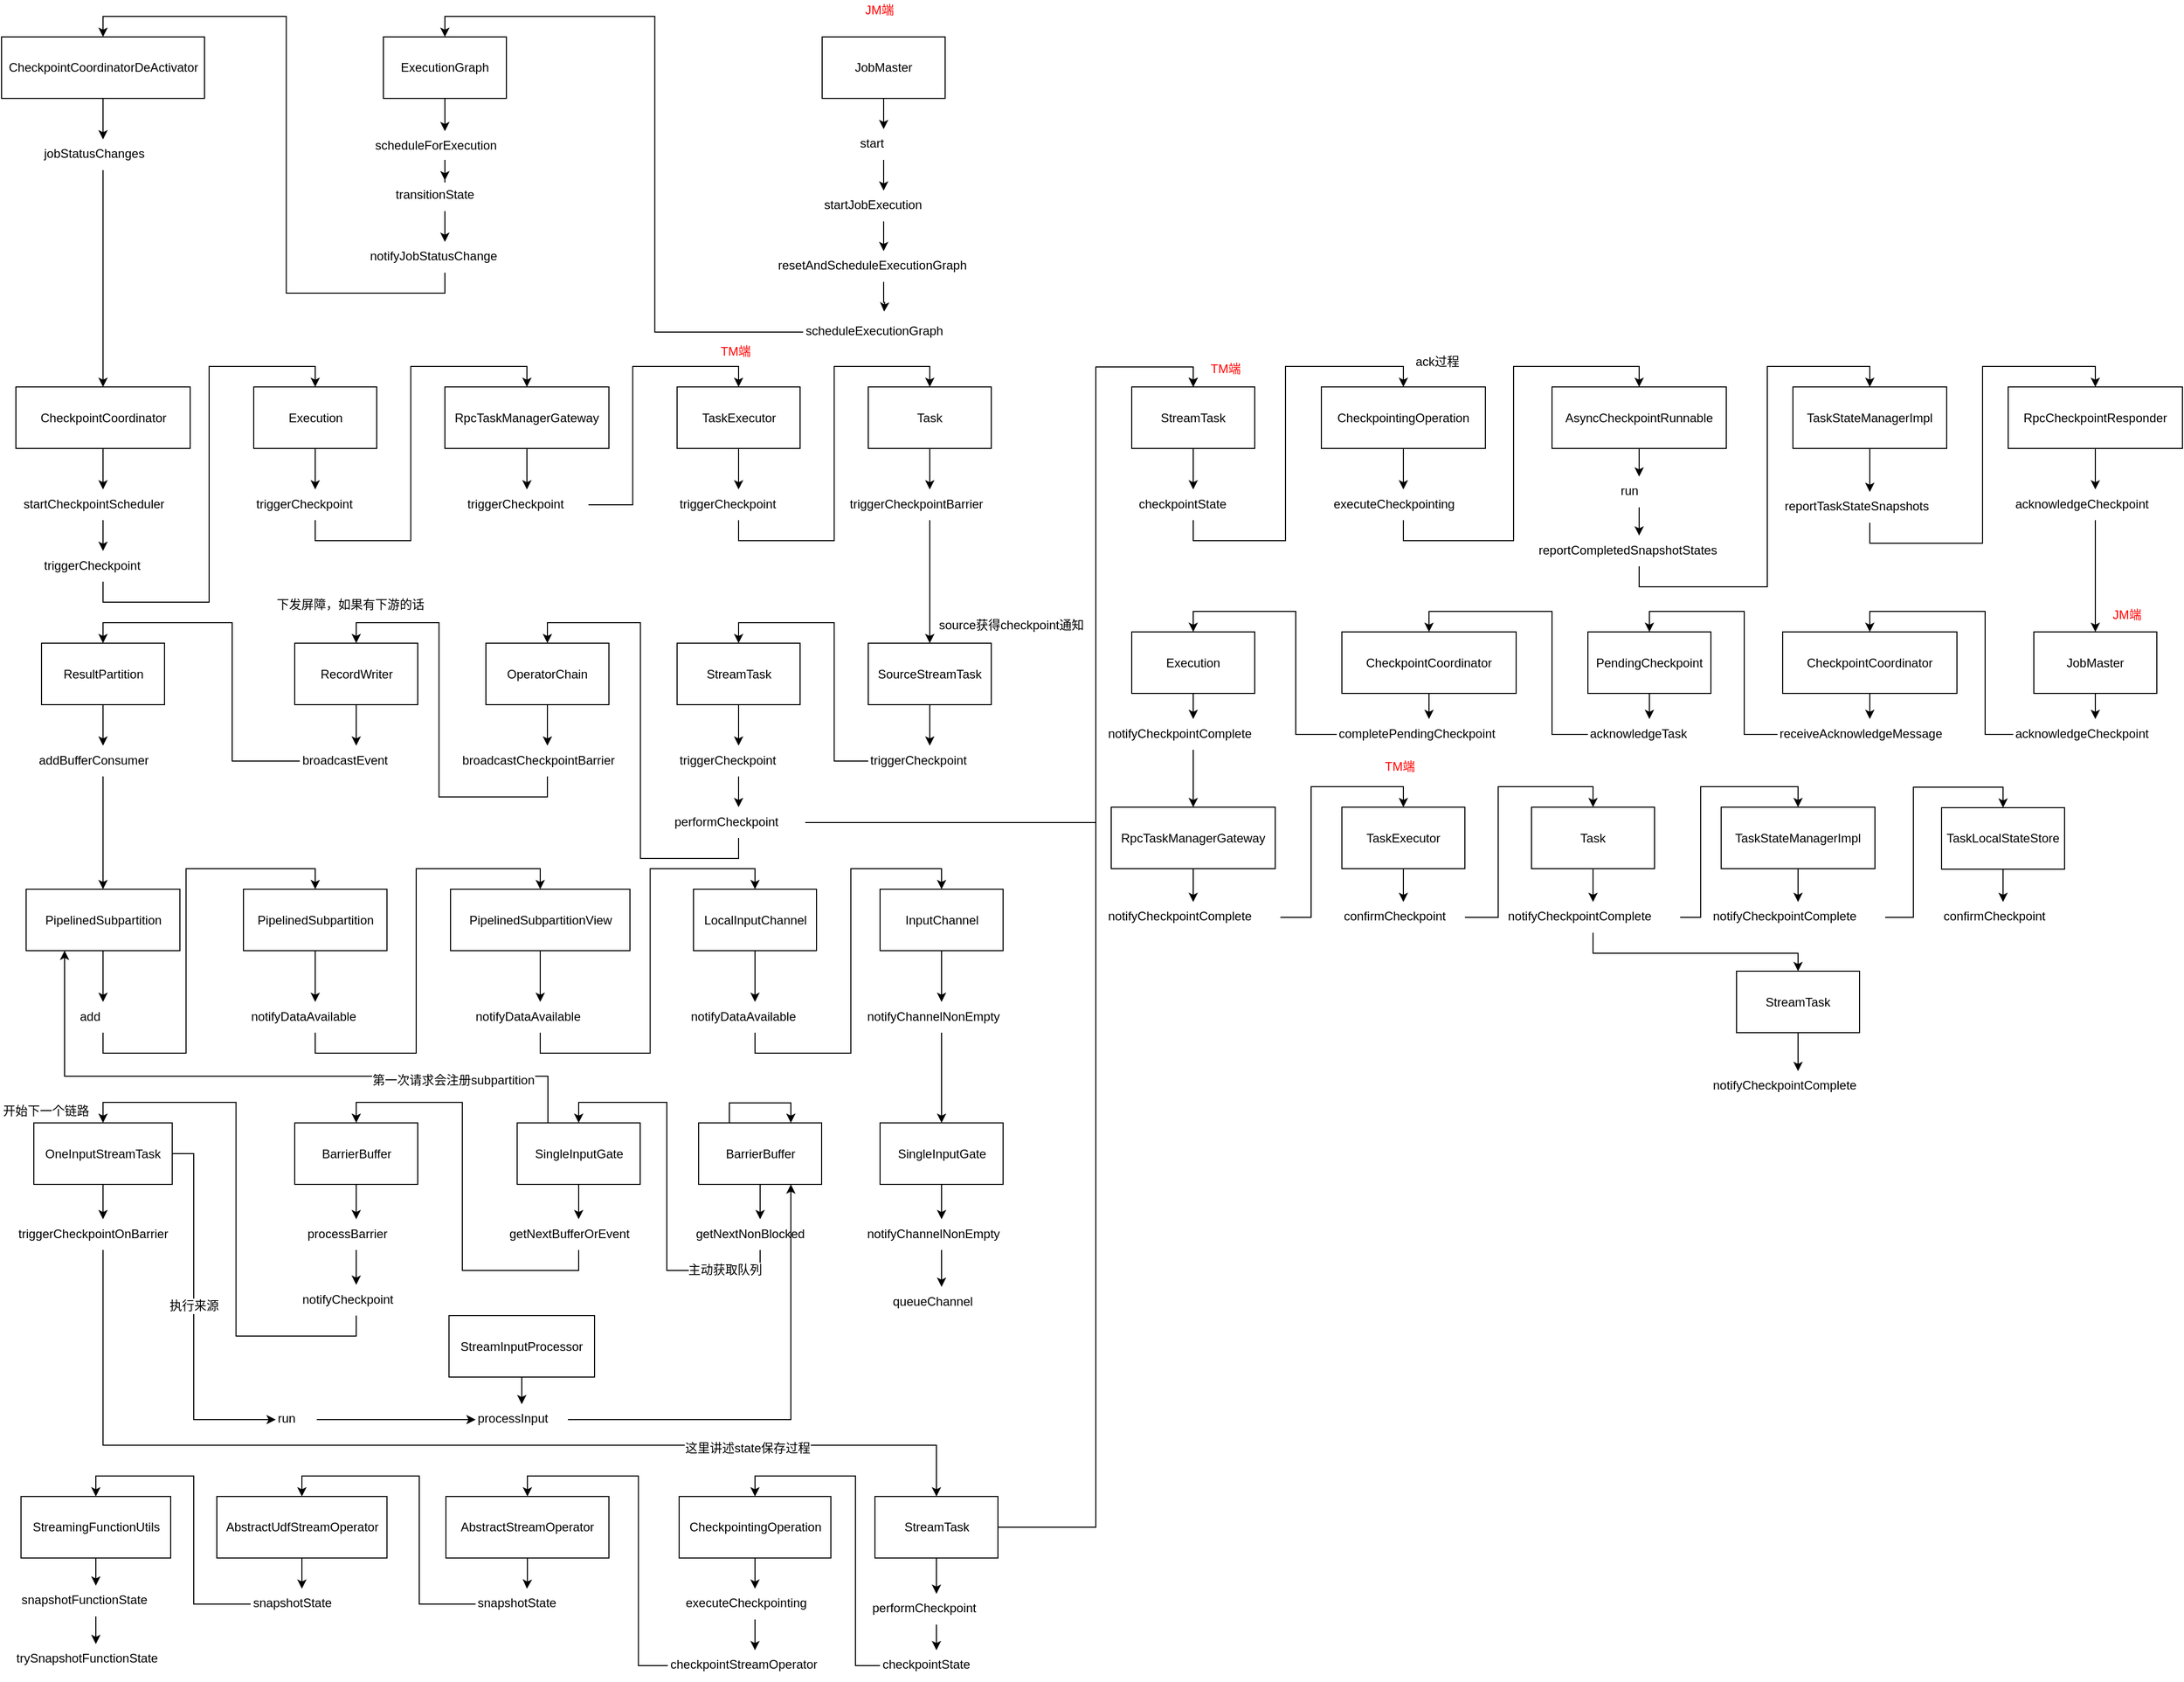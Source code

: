 <mxfile version="11.1.4" type="device"><diagram id="ZfQeO_ybSKGBmCf4_HI4" name="Page-1"><mxGraphModel dx="1422" dy="755" grid="1" gridSize="10" guides="1" tooltips="1" connect="1" arrows="1" fold="1" page="1" pageScale="1" pageWidth="3300" pageHeight="4681" math="0" shadow="0"><root><mxCell id="0"/><mxCell id="1" parent="0"/><mxCell id="4OCQAiFAkiBefZ_9gJfC-6" style="edgeStyle=orthogonalEdgeStyle;rounded=0;orthogonalLoop=1;jettySize=auto;html=1;exitX=0.5;exitY=1;exitDx=0;exitDy=0;" edge="1" parent="1" source="4OCQAiFAkiBefZ_9gJfC-1" target="4OCQAiFAkiBefZ_9gJfC-4"><mxGeometry relative="1" as="geometry"/></mxCell><mxCell id="4OCQAiFAkiBefZ_9gJfC-1" value="CheckpointCoordinator" style="rounded=0;whiteSpace=wrap;html=1;" vertex="1" parent="1"><mxGeometry x="116.5" y="467.5" width="170" height="60" as="geometry"/></mxCell><mxCell id="4OCQAiFAkiBefZ_9gJfC-7" style="edgeStyle=orthogonalEdgeStyle;rounded=0;orthogonalLoop=1;jettySize=auto;html=1;exitX=0.5;exitY=1;exitDx=0;exitDy=0;" edge="1" parent="1" source="4OCQAiFAkiBefZ_9gJfC-4" target="4OCQAiFAkiBefZ_9gJfC-5"><mxGeometry relative="1" as="geometry"/></mxCell><mxCell id="4OCQAiFAkiBefZ_9gJfC-4" value="startCheckpointScheduler" style="text;html=1;" vertex="1" parent="1"><mxGeometry x="121.5" y="567.5" width="160" height="30" as="geometry"/></mxCell><mxCell id="4OCQAiFAkiBefZ_9gJfC-11" style="edgeStyle=orthogonalEdgeStyle;rounded=0;orthogonalLoop=1;jettySize=auto;html=1;exitX=0.5;exitY=1;exitDx=0;exitDy=0;entryX=0.5;entryY=0;entryDx=0;entryDy=0;" edge="1" parent="1" source="4OCQAiFAkiBefZ_9gJfC-5" target="4OCQAiFAkiBefZ_9gJfC-9"><mxGeometry relative="1" as="geometry"/></mxCell><mxCell id="4OCQAiFAkiBefZ_9gJfC-5" value="triggerCheckpoint" style="text;html=1;" vertex="1" parent="1"><mxGeometry x="141.5" y="627.5" width="120" height="30" as="geometry"/></mxCell><mxCell id="4OCQAiFAkiBefZ_9gJfC-12" style="edgeStyle=orthogonalEdgeStyle;rounded=0;orthogonalLoop=1;jettySize=auto;html=1;" edge="1" parent="1" source="4OCQAiFAkiBefZ_9gJfC-9" target="4OCQAiFAkiBefZ_9gJfC-10"><mxGeometry relative="1" as="geometry"/></mxCell><mxCell id="4OCQAiFAkiBefZ_9gJfC-9" value="Execution" style="rounded=0;whiteSpace=wrap;html=1;" vertex="1" parent="1"><mxGeometry x="348.5" y="467.5" width="120" height="60" as="geometry"/></mxCell><mxCell id="4OCQAiFAkiBefZ_9gJfC-18" style="edgeStyle=orthogonalEdgeStyle;rounded=0;orthogonalLoop=1;jettySize=auto;html=1;exitX=0.5;exitY=1;exitDx=0;exitDy=0;entryX=0.5;entryY=0;entryDx=0;entryDy=0;" edge="1" parent="1" source="4OCQAiFAkiBefZ_9gJfC-10" target="4OCQAiFAkiBefZ_9gJfC-14"><mxGeometry relative="1" as="geometry"/></mxCell><mxCell id="4OCQAiFAkiBefZ_9gJfC-10" value="triggerCheckpoint" style="text;html=1;" vertex="1" parent="1"><mxGeometry x="348.5" y="567.5" width="120" height="30" as="geometry"/></mxCell><mxCell id="4OCQAiFAkiBefZ_9gJfC-17" style="edgeStyle=orthogonalEdgeStyle;rounded=0;orthogonalLoop=1;jettySize=auto;html=1;" edge="1" parent="1" source="4OCQAiFAkiBefZ_9gJfC-14" target="4OCQAiFAkiBefZ_9gJfC-16"><mxGeometry relative="1" as="geometry"/></mxCell><mxCell id="4OCQAiFAkiBefZ_9gJfC-14" value="RpcTaskManagerGateway" style="rounded=0;whiteSpace=wrap;html=1;" vertex="1" parent="1"><mxGeometry x="535" y="467.5" width="160" height="60" as="geometry"/></mxCell><mxCell id="4OCQAiFAkiBefZ_9gJfC-23" style="edgeStyle=orthogonalEdgeStyle;rounded=0;orthogonalLoop=1;jettySize=auto;html=1;entryX=0.5;entryY=0;entryDx=0;entryDy=0;" edge="1" parent="1" source="4OCQAiFAkiBefZ_9gJfC-16" target="4OCQAiFAkiBefZ_9gJfC-20"><mxGeometry relative="1" as="geometry"/></mxCell><mxCell id="4OCQAiFAkiBefZ_9gJfC-16" value="triggerCheckpoint" style="text;html=1;" vertex="1" parent="1"><mxGeometry x="555" y="567.5" width="120" height="30" as="geometry"/></mxCell><mxCell id="4OCQAiFAkiBefZ_9gJfC-22" style="edgeStyle=orthogonalEdgeStyle;rounded=0;orthogonalLoop=1;jettySize=auto;html=1;exitX=0.5;exitY=1;exitDx=0;exitDy=0;" edge="1" parent="1" source="4OCQAiFAkiBefZ_9gJfC-20" target="4OCQAiFAkiBefZ_9gJfC-21"><mxGeometry relative="1" as="geometry"/></mxCell><mxCell id="4OCQAiFAkiBefZ_9gJfC-20" value="TaskExecutor" style="rounded=0;whiteSpace=wrap;html=1;" vertex="1" parent="1"><mxGeometry x="761.5" y="467.5" width="120" height="60" as="geometry"/></mxCell><mxCell id="4OCQAiFAkiBefZ_9gJfC-28" style="edgeStyle=orthogonalEdgeStyle;rounded=0;orthogonalLoop=1;jettySize=auto;html=1;exitX=0.5;exitY=1;exitDx=0;exitDy=0;entryX=0.5;entryY=0;entryDx=0;entryDy=0;" edge="1" parent="1" source="4OCQAiFAkiBefZ_9gJfC-21" target="4OCQAiFAkiBefZ_9gJfC-26"><mxGeometry relative="1" as="geometry"/></mxCell><mxCell id="4OCQAiFAkiBefZ_9gJfC-21" value="triggerCheckpoint" style="text;html=1;" vertex="1" parent="1"><mxGeometry x="761.5" y="567.5" width="120" height="30" as="geometry"/></mxCell><mxCell id="4OCQAiFAkiBefZ_9gJfC-29" style="edgeStyle=orthogonalEdgeStyle;rounded=0;orthogonalLoop=1;jettySize=auto;html=1;" edge="1" parent="1" source="4OCQAiFAkiBefZ_9gJfC-26" target="4OCQAiFAkiBefZ_9gJfC-27"><mxGeometry relative="1" as="geometry"/></mxCell><mxCell id="4OCQAiFAkiBefZ_9gJfC-26" value="Task" style="rounded=0;whiteSpace=wrap;html=1;" vertex="1" parent="1"><mxGeometry x="948" y="467.5" width="120" height="60" as="geometry"/></mxCell><mxCell id="4OCQAiFAkiBefZ_9gJfC-31" style="edgeStyle=orthogonalEdgeStyle;rounded=0;orthogonalLoop=1;jettySize=auto;html=1;" edge="1" parent="1" source="4OCQAiFAkiBefZ_9gJfC-27" target="4OCQAiFAkiBefZ_9gJfC-30"><mxGeometry relative="1" as="geometry"/></mxCell><mxCell id="4OCQAiFAkiBefZ_9gJfC-27" value="triggerCheckpointBarrier" style="text;html=1;" vertex="1" parent="1"><mxGeometry x="928" y="567.5" width="160" height="30" as="geometry"/></mxCell><mxCell id="4OCQAiFAkiBefZ_9gJfC-33" style="edgeStyle=orthogonalEdgeStyle;rounded=0;orthogonalLoop=1;jettySize=auto;html=1;entryX=0.5;entryY=0;entryDx=0;entryDy=0;" edge="1" parent="1" source="4OCQAiFAkiBefZ_9gJfC-30" target="4OCQAiFAkiBefZ_9gJfC-32"><mxGeometry relative="1" as="geometry"/></mxCell><mxCell id="4OCQAiFAkiBefZ_9gJfC-30" value="SourceStreamTask" style="rounded=0;whiteSpace=wrap;html=1;" vertex="1" parent="1"><mxGeometry x="948" y="717.5" width="120" height="60" as="geometry"/></mxCell><mxCell id="4OCQAiFAkiBefZ_9gJfC-40" style="edgeStyle=orthogonalEdgeStyle;rounded=0;orthogonalLoop=1;jettySize=auto;html=1;entryX=0.5;entryY=0;entryDx=0;entryDy=0;" edge="1" parent="1" source="4OCQAiFAkiBefZ_9gJfC-32" target="4OCQAiFAkiBefZ_9gJfC-35"><mxGeometry relative="1" as="geometry"/></mxCell><mxCell id="4OCQAiFAkiBefZ_9gJfC-32" value="triggerCheckpoint" style="text;html=1;" vertex="1" parent="1"><mxGeometry x="948" y="817.5" width="120" height="30" as="geometry"/></mxCell><mxCell id="4OCQAiFAkiBefZ_9gJfC-38" style="edgeStyle=orthogonalEdgeStyle;rounded=0;orthogonalLoop=1;jettySize=auto;html=1;entryX=0.5;entryY=0;entryDx=0;entryDy=0;" edge="1" parent="1" source="4OCQAiFAkiBefZ_9gJfC-35" target="4OCQAiFAkiBefZ_9gJfC-36"><mxGeometry relative="1" as="geometry"/></mxCell><mxCell id="4OCQAiFAkiBefZ_9gJfC-35" value="StreamTask" style="rounded=0;whiteSpace=wrap;html=1;" vertex="1" parent="1"><mxGeometry x="761.5" y="717.5" width="120" height="60" as="geometry"/></mxCell><mxCell id="4OCQAiFAkiBefZ_9gJfC-39" style="edgeStyle=orthogonalEdgeStyle;rounded=0;orthogonalLoop=1;jettySize=auto;html=1;" edge="1" parent="1" source="4OCQAiFAkiBefZ_9gJfC-36" target="4OCQAiFAkiBefZ_9gJfC-37"><mxGeometry relative="1" as="geometry"/></mxCell><mxCell id="4OCQAiFAkiBefZ_9gJfC-36" value="triggerCheckpoint" style="text;html=1;" vertex="1" parent="1"><mxGeometry x="761.5" y="817.5" width="120" height="30" as="geometry"/></mxCell><mxCell id="4OCQAiFAkiBefZ_9gJfC-44" style="edgeStyle=orthogonalEdgeStyle;rounded=0;orthogonalLoop=1;jettySize=auto;html=1;exitX=0.5;exitY=1;exitDx=0;exitDy=0;entryX=0.5;entryY=0;entryDx=0;entryDy=0;" edge="1" parent="1" source="4OCQAiFAkiBefZ_9gJfC-37" target="4OCQAiFAkiBefZ_9gJfC-42"><mxGeometry relative="1" as="geometry"/></mxCell><mxCell id="4OCQAiFAkiBefZ_9gJfC-203" style="edgeStyle=orthogonalEdgeStyle;rounded=0;orthogonalLoop=1;jettySize=auto;html=1;entryX=0.5;entryY=0;entryDx=0;entryDy=0;" edge="1" parent="1" source="4OCQAiFAkiBefZ_9gJfC-37" target="4OCQAiFAkiBefZ_9gJfC-120"><mxGeometry relative="1" as="geometry"><Array as="points"><mxPoint x="1170" y="893"/><mxPoint x="1170" y="448"/><mxPoint x="1265" y="448"/></Array></mxGeometry></mxCell><mxCell id="4OCQAiFAkiBefZ_9gJfC-37" value="performCheckpoint" style="text;html=1;" vertex="1" parent="1"><mxGeometry x="756.5" y="877.5" width="130" height="30" as="geometry"/></mxCell><mxCell id="4OCQAiFAkiBefZ_9gJfC-46" style="edgeStyle=orthogonalEdgeStyle;rounded=0;orthogonalLoop=1;jettySize=auto;html=1;entryX=0.5;entryY=0;entryDx=0;entryDy=0;" edge="1" parent="1" source="4OCQAiFAkiBefZ_9gJfC-42" target="4OCQAiFAkiBefZ_9gJfC-45"><mxGeometry relative="1" as="geometry"/></mxCell><mxCell id="4OCQAiFAkiBefZ_9gJfC-42" value="OperatorChain" style="rounded=0;whiteSpace=wrap;html=1;" vertex="1" parent="1"><mxGeometry x="575" y="717.5" width="120" height="60" as="geometry"/></mxCell><mxCell id="4OCQAiFAkiBefZ_9gJfC-48" style="edgeStyle=orthogonalEdgeStyle;rounded=0;orthogonalLoop=1;jettySize=auto;html=1;exitX=0.5;exitY=1;exitDx=0;exitDy=0;entryX=0.5;entryY=0;entryDx=0;entryDy=0;" edge="1" parent="1" source="4OCQAiFAkiBefZ_9gJfC-45" target="4OCQAiFAkiBefZ_9gJfC-47"><mxGeometry relative="1" as="geometry"/></mxCell><mxCell id="4OCQAiFAkiBefZ_9gJfC-45" value="broadcastCheckpointBarrier" style="text;html=1;" vertex="1" parent="1"><mxGeometry x="550" y="817.5" width="170" height="30" as="geometry"/></mxCell><mxCell id="4OCQAiFAkiBefZ_9gJfC-50" style="edgeStyle=orthogonalEdgeStyle;rounded=0;orthogonalLoop=1;jettySize=auto;html=1;" edge="1" parent="1" source="4OCQAiFAkiBefZ_9gJfC-47" target="4OCQAiFAkiBefZ_9gJfC-49"><mxGeometry relative="1" as="geometry"/></mxCell><mxCell id="4OCQAiFAkiBefZ_9gJfC-47" value="RecordWriter" style="rounded=0;whiteSpace=wrap;html=1;" vertex="1" parent="1"><mxGeometry x="388.5" y="717.5" width="120" height="60" as="geometry"/></mxCell><mxCell id="4OCQAiFAkiBefZ_9gJfC-53" style="edgeStyle=orthogonalEdgeStyle;rounded=0;orthogonalLoop=1;jettySize=auto;html=1;entryX=0.5;entryY=0;entryDx=0;entryDy=0;" edge="1" parent="1" source="4OCQAiFAkiBefZ_9gJfC-49" target="4OCQAiFAkiBefZ_9gJfC-51"><mxGeometry relative="1" as="geometry"/></mxCell><mxCell id="4OCQAiFAkiBefZ_9gJfC-49" value="broadcastEvent" style="text;html=1;" vertex="1" parent="1"><mxGeometry x="393.5" y="817.5" width="110" height="30" as="geometry"/></mxCell><mxCell id="4OCQAiFAkiBefZ_9gJfC-54" style="edgeStyle=orthogonalEdgeStyle;rounded=0;orthogonalLoop=1;jettySize=auto;html=1;exitX=0.5;exitY=1;exitDx=0;exitDy=0;entryX=0.5;entryY=0;entryDx=0;entryDy=0;" edge="1" parent="1" source="4OCQAiFAkiBefZ_9gJfC-51" target="4OCQAiFAkiBefZ_9gJfC-52"><mxGeometry relative="1" as="geometry"/></mxCell><mxCell id="4OCQAiFAkiBefZ_9gJfC-51" value="ResultPartition" style="rounded=0;whiteSpace=wrap;html=1;" vertex="1" parent="1"><mxGeometry x="141.5" y="717.5" width="120" height="60" as="geometry"/></mxCell><mxCell id="4OCQAiFAkiBefZ_9gJfC-57" style="edgeStyle=orthogonalEdgeStyle;rounded=0;orthogonalLoop=1;jettySize=auto;html=1;exitX=0.5;exitY=1;exitDx=0;exitDy=0;entryX=0.5;entryY=0;entryDx=0;entryDy=0;" edge="1" parent="1" source="4OCQAiFAkiBefZ_9gJfC-52" target="4OCQAiFAkiBefZ_9gJfC-56"><mxGeometry relative="1" as="geometry"/></mxCell><mxCell id="4OCQAiFAkiBefZ_9gJfC-52" value="addBufferConsumer" style="text;html=1;" vertex="1" parent="1"><mxGeometry x="136.5" y="817.5" width="130" height="30" as="geometry"/></mxCell><mxCell id="4OCQAiFAkiBefZ_9gJfC-59" style="edgeStyle=orthogonalEdgeStyle;rounded=0;orthogonalLoop=1;jettySize=auto;html=1;" edge="1" parent="1" source="4OCQAiFAkiBefZ_9gJfC-56" target="4OCQAiFAkiBefZ_9gJfC-58"><mxGeometry relative="1" as="geometry"/></mxCell><mxCell id="4OCQAiFAkiBefZ_9gJfC-56" value="PipelinedSubpartition" style="rounded=0;whiteSpace=wrap;html=1;" vertex="1" parent="1"><mxGeometry x="126.5" y="957.5" width="150" height="60" as="geometry"/></mxCell><mxCell id="4OCQAiFAkiBefZ_9gJfC-71" style="edgeStyle=orthogonalEdgeStyle;rounded=0;orthogonalLoop=1;jettySize=auto;html=1;exitX=0.5;exitY=1;exitDx=0;exitDy=0;entryX=0.5;entryY=0;entryDx=0;entryDy=0;" edge="1" parent="1" source="4OCQAiFAkiBefZ_9gJfC-58" target="4OCQAiFAkiBefZ_9gJfC-60"><mxGeometry relative="1" as="geometry"/></mxCell><mxCell id="4OCQAiFAkiBefZ_9gJfC-58" value="add" style="text;html=1;" vertex="1" parent="1"><mxGeometry x="176.5" y="1067.5" width="50" height="30" as="geometry"/></mxCell><mxCell id="4OCQAiFAkiBefZ_9gJfC-72" style="edgeStyle=orthogonalEdgeStyle;rounded=0;orthogonalLoop=1;jettySize=auto;html=1;entryX=0.5;entryY=0;entryDx=0;entryDy=0;" edge="1" parent="1" source="4OCQAiFAkiBefZ_9gJfC-60" target="4OCQAiFAkiBefZ_9gJfC-66"><mxGeometry relative="1" as="geometry"/></mxCell><mxCell id="4OCQAiFAkiBefZ_9gJfC-60" value="PipelinedSubpartition" style="rounded=0;whiteSpace=wrap;html=1;" vertex="1" parent="1"><mxGeometry x="338.5" y="957.5" width="140" height="60" as="geometry"/></mxCell><mxCell id="4OCQAiFAkiBefZ_9gJfC-74" style="edgeStyle=orthogonalEdgeStyle;rounded=0;orthogonalLoop=1;jettySize=auto;html=1;exitX=0.5;exitY=1;exitDx=0;exitDy=0;" edge="1" parent="1" source="4OCQAiFAkiBefZ_9gJfC-62" target="4OCQAiFAkiBefZ_9gJfC-67"><mxGeometry relative="1" as="geometry"/></mxCell><mxCell id="4OCQAiFAkiBefZ_9gJfC-62" value="PipelinedSubpartitionView" style="rounded=0;whiteSpace=wrap;html=1;" vertex="1" parent="1"><mxGeometry x="540.5" y="957.5" width="175" height="60" as="geometry"/></mxCell><mxCell id="4OCQAiFAkiBefZ_9gJfC-76" style="edgeStyle=orthogonalEdgeStyle;rounded=0;orthogonalLoop=1;jettySize=auto;html=1;" edge="1" parent="1" source="4OCQAiFAkiBefZ_9gJfC-63" target="4OCQAiFAkiBefZ_9gJfC-68"><mxGeometry relative="1" as="geometry"/></mxCell><mxCell id="4OCQAiFAkiBefZ_9gJfC-63" value="LocalInputChannel" style="rounded=0;whiteSpace=wrap;html=1;" vertex="1" parent="1"><mxGeometry x="777.5" y="957.5" width="120" height="60" as="geometry"/></mxCell><mxCell id="4OCQAiFAkiBefZ_9gJfC-78" style="edgeStyle=orthogonalEdgeStyle;rounded=0;orthogonalLoop=1;jettySize=auto;html=1;exitX=0.5;exitY=1;exitDx=0;exitDy=0;" edge="1" parent="1" source="4OCQAiFAkiBefZ_9gJfC-64" target="4OCQAiFAkiBefZ_9gJfC-70"><mxGeometry relative="1" as="geometry"/></mxCell><mxCell id="4OCQAiFAkiBefZ_9gJfC-64" value="InputChannel" style="rounded=0;whiteSpace=wrap;html=1;" vertex="1" parent="1"><mxGeometry x="959.5" y="957.5" width="120" height="60" as="geometry"/></mxCell><mxCell id="4OCQAiFAkiBefZ_9gJfC-83" style="edgeStyle=orthogonalEdgeStyle;rounded=0;orthogonalLoop=1;jettySize=auto;html=1;" edge="1" parent="1" source="4OCQAiFAkiBefZ_9gJfC-65" target="4OCQAiFAkiBefZ_9gJfC-81"><mxGeometry relative="1" as="geometry"/></mxCell><mxCell id="4OCQAiFAkiBefZ_9gJfC-65" value="SingleInputGate" style="rounded=0;whiteSpace=wrap;html=1;" vertex="1" parent="1"><mxGeometry x="959.5" y="1185.5" width="120" height="60" as="geometry"/></mxCell><mxCell id="4OCQAiFAkiBefZ_9gJfC-80" style="edgeStyle=orthogonalEdgeStyle;rounded=0;orthogonalLoop=1;jettySize=auto;html=1;exitX=0.5;exitY=1;exitDx=0;exitDy=0;entryX=0.5;entryY=0;entryDx=0;entryDy=0;" edge="1" parent="1" source="4OCQAiFAkiBefZ_9gJfC-66" target="4OCQAiFAkiBefZ_9gJfC-62"><mxGeometry relative="1" as="geometry"/></mxCell><mxCell id="4OCQAiFAkiBefZ_9gJfC-66" value="notifyDataAvailable" style="text;html=1;" vertex="1" parent="1"><mxGeometry x="343.5" y="1067.5" width="130" height="30" as="geometry"/></mxCell><mxCell id="4OCQAiFAkiBefZ_9gJfC-75" style="edgeStyle=orthogonalEdgeStyle;rounded=0;orthogonalLoop=1;jettySize=auto;html=1;exitX=0.5;exitY=1;exitDx=0;exitDy=0;entryX=0.5;entryY=0;entryDx=0;entryDy=0;" edge="1" parent="1" source="4OCQAiFAkiBefZ_9gJfC-67" target="4OCQAiFAkiBefZ_9gJfC-63"><mxGeometry relative="1" as="geometry"/></mxCell><mxCell id="4OCQAiFAkiBefZ_9gJfC-67" value="notifyDataAvailable" style="text;html=1;" vertex="1" parent="1"><mxGeometry x="563" y="1067.5" width="130" height="30" as="geometry"/></mxCell><mxCell id="4OCQAiFAkiBefZ_9gJfC-77" style="edgeStyle=orthogonalEdgeStyle;rounded=0;orthogonalLoop=1;jettySize=auto;html=1;exitX=0.5;exitY=1;exitDx=0;exitDy=0;entryX=0.5;entryY=0;entryDx=0;entryDy=0;" edge="1" parent="1" source="4OCQAiFAkiBefZ_9gJfC-68" target="4OCQAiFAkiBefZ_9gJfC-64"><mxGeometry relative="1" as="geometry"/></mxCell><mxCell id="4OCQAiFAkiBefZ_9gJfC-68" value="notifyDataAvailable" style="text;html=1;" vertex="1" parent="1"><mxGeometry x="772.5" y="1067.5" width="130" height="30" as="geometry"/></mxCell><mxCell id="4OCQAiFAkiBefZ_9gJfC-79" style="edgeStyle=orthogonalEdgeStyle;rounded=0;orthogonalLoop=1;jettySize=auto;html=1;exitX=0.5;exitY=1;exitDx=0;exitDy=0;entryX=0.5;entryY=0;entryDx=0;entryDy=0;" edge="1" parent="1" source="4OCQAiFAkiBefZ_9gJfC-70" target="4OCQAiFAkiBefZ_9gJfC-65"><mxGeometry relative="1" as="geometry"/></mxCell><mxCell id="4OCQAiFAkiBefZ_9gJfC-70" value="notifyChannelNonEmpty" style="text;html=1;" vertex="1" parent="1"><mxGeometry x="944.5" y="1067.5" width="150" height="30" as="geometry"/></mxCell><mxCell id="4OCQAiFAkiBefZ_9gJfC-84" style="edgeStyle=orthogonalEdgeStyle;rounded=0;orthogonalLoop=1;jettySize=auto;html=1;exitX=0.5;exitY=1;exitDx=0;exitDy=0;" edge="1" parent="1" source="4OCQAiFAkiBefZ_9gJfC-81" target="4OCQAiFAkiBefZ_9gJfC-82"><mxGeometry relative="1" as="geometry"/></mxCell><mxCell id="4OCQAiFAkiBefZ_9gJfC-81" value="notifyChannelNonEmpty" style="text;html=1;" vertex="1" parent="1"><mxGeometry x="944.5" y="1279.5" width="150" height="30" as="geometry"/></mxCell><mxCell id="4OCQAiFAkiBefZ_9gJfC-82" value="queueChannel" style="text;html=1;" vertex="1" parent="1"><mxGeometry x="969.5" y="1345.5" width="100" height="30" as="geometry"/></mxCell><mxCell id="4OCQAiFAkiBefZ_9gJfC-97" style="edgeStyle=orthogonalEdgeStyle;rounded=0;orthogonalLoop=1;jettySize=auto;html=1;exitX=0.5;exitY=1;exitDx=0;exitDy=0;" edge="1" parent="1" source="4OCQAiFAkiBefZ_9gJfC-85" target="4OCQAiFAkiBefZ_9gJfC-86"><mxGeometry relative="1" as="geometry"/></mxCell><mxCell id="4OCQAiFAkiBefZ_9gJfC-85" value="BarrierBuffer" style="rounded=0;whiteSpace=wrap;html=1;" vertex="1" parent="1"><mxGeometry x="782.5" y="1185.5" width="120" height="60" as="geometry"/></mxCell><mxCell id="4OCQAiFAkiBefZ_9gJfC-98" style="edgeStyle=orthogonalEdgeStyle;rounded=0;orthogonalLoop=1;jettySize=auto;html=1;exitX=0.5;exitY=1;exitDx=0;exitDy=0;entryX=0.5;entryY=0;entryDx=0;entryDy=0;" edge="1" parent="1" source="4OCQAiFAkiBefZ_9gJfC-86" target="4OCQAiFAkiBefZ_9gJfC-88"><mxGeometry relative="1" as="geometry"/></mxCell><mxCell id="4OCQAiFAkiBefZ_9gJfC-226" value="主动获取队列" style="text;html=1;resizable=0;points=[];align=center;verticalAlign=middle;labelBackgroundColor=#ffffff;" vertex="1" connectable="0" parent="4OCQAiFAkiBefZ_9gJfC-98"><mxGeometry x="-0.711" y="-1" relative="1" as="geometry"><mxPoint as="offset"/></mxGeometry></mxCell><mxCell id="4OCQAiFAkiBefZ_9gJfC-86" value="getNextNonBlocked" style="text;html=1;" vertex="1" parent="1"><mxGeometry x="777.5" y="1279.5" width="130" height="30" as="geometry"/></mxCell><mxCell id="4OCQAiFAkiBefZ_9gJfC-100" style="edgeStyle=orthogonalEdgeStyle;rounded=0;orthogonalLoop=1;jettySize=auto;html=1;exitX=0.5;exitY=1;exitDx=0;exitDy=0;entryX=0.5;entryY=0;entryDx=0;entryDy=0;" edge="1" parent="1" source="4OCQAiFAkiBefZ_9gJfC-87" target="4OCQAiFAkiBefZ_9gJfC-89"><mxGeometry relative="1" as="geometry"/></mxCell><mxCell id="4OCQAiFAkiBefZ_9gJfC-87" value="getNextBufferOrEvent" style="text;html=1;" vertex="1" parent="1"><mxGeometry x="595.5" y="1279.5" width="140" height="30" as="geometry"/></mxCell><mxCell id="4OCQAiFAkiBefZ_9gJfC-99" style="edgeStyle=orthogonalEdgeStyle;rounded=0;orthogonalLoop=1;jettySize=auto;html=1;exitX=0.5;exitY=1;exitDx=0;exitDy=0;" edge="1" parent="1" source="4OCQAiFAkiBefZ_9gJfC-88" target="4OCQAiFAkiBefZ_9gJfC-87"><mxGeometry relative="1" as="geometry"/></mxCell><mxCell id="4OCQAiFAkiBefZ_9gJfC-218" style="edgeStyle=orthogonalEdgeStyle;rounded=0;orthogonalLoop=1;jettySize=auto;html=1;exitX=0.25;exitY=0;exitDx=0;exitDy=0;entryX=0.25;entryY=1;entryDx=0;entryDy=0;" edge="1" parent="1" source="4OCQAiFAkiBefZ_9gJfC-88" target="4OCQAiFAkiBefZ_9gJfC-56"><mxGeometry relative="1" as="geometry"><Array as="points"><mxPoint x="636" y="1140"/><mxPoint x="164" y="1140"/></Array></mxGeometry></mxCell><mxCell id="4OCQAiFAkiBefZ_9gJfC-219" value="第一次请求会注册subpartition" style="text;html=1;resizable=0;points=[];align=center;verticalAlign=middle;labelBackgroundColor=#ffffff;" vertex="1" connectable="0" parent="4OCQAiFAkiBefZ_9gJfC-218"><mxGeometry x="-0.569" y="4" relative="1" as="geometry"><mxPoint as="offset"/></mxGeometry></mxCell><mxCell id="4OCQAiFAkiBefZ_9gJfC-88" value="SingleInputGate" style="rounded=0;whiteSpace=wrap;html=1;" vertex="1" parent="1"><mxGeometry x="605.5" y="1185.5" width="120" height="60" as="geometry"/></mxCell><mxCell id="4OCQAiFAkiBefZ_9gJfC-101" style="edgeStyle=orthogonalEdgeStyle;rounded=0;orthogonalLoop=1;jettySize=auto;html=1;exitX=0.5;exitY=1;exitDx=0;exitDy=0;" edge="1" parent="1" source="4OCQAiFAkiBefZ_9gJfC-89" target="4OCQAiFAkiBefZ_9gJfC-90"><mxGeometry relative="1" as="geometry"/></mxCell><mxCell id="4OCQAiFAkiBefZ_9gJfC-89" value="BarrierBuffer" style="rounded=0;whiteSpace=wrap;html=1;" vertex="1" parent="1"><mxGeometry x="388.5" y="1185.5" width="120" height="60" as="geometry"/></mxCell><mxCell id="4OCQAiFAkiBefZ_9gJfC-102" style="edgeStyle=orthogonalEdgeStyle;rounded=0;orthogonalLoop=1;jettySize=auto;html=1;exitX=0.5;exitY=1;exitDx=0;exitDy=0;" edge="1" parent="1" source="4OCQAiFAkiBefZ_9gJfC-90" target="4OCQAiFAkiBefZ_9gJfC-91"><mxGeometry relative="1" as="geometry"/></mxCell><mxCell id="4OCQAiFAkiBefZ_9gJfC-90" value="processBarrier" style="text;html=1;" vertex="1" parent="1"><mxGeometry x="398.5" y="1279.5" width="100" height="30" as="geometry"/></mxCell><mxCell id="4OCQAiFAkiBefZ_9gJfC-103" style="edgeStyle=orthogonalEdgeStyle;rounded=0;orthogonalLoop=1;jettySize=auto;html=1;exitX=0.5;exitY=1;exitDx=0;exitDy=0;entryX=0.5;entryY=0;entryDx=0;entryDy=0;" edge="1" parent="1" source="4OCQAiFAkiBefZ_9gJfC-91" target="4OCQAiFAkiBefZ_9gJfC-92"><mxGeometry relative="1" as="geometry"/></mxCell><mxCell id="4OCQAiFAkiBefZ_9gJfC-91" value="notifyCheckpoint" style="text;html=1;" vertex="1" parent="1"><mxGeometry x="393.5" y="1343.5" width="110" height="30" as="geometry"/></mxCell><mxCell id="4OCQAiFAkiBefZ_9gJfC-104" style="edgeStyle=orthogonalEdgeStyle;rounded=0;orthogonalLoop=1;jettySize=auto;html=1;exitX=0.5;exitY=1;exitDx=0;exitDy=0;" edge="1" parent="1" source="4OCQAiFAkiBefZ_9gJfC-92" target="4OCQAiFAkiBefZ_9gJfC-93"><mxGeometry relative="1" as="geometry"/></mxCell><mxCell id="4OCQAiFAkiBefZ_9gJfC-222" style="edgeStyle=orthogonalEdgeStyle;rounded=0;orthogonalLoop=1;jettySize=auto;html=1;entryX=0;entryY=0.5;entryDx=0;entryDy=0;" edge="1" parent="1" source="4OCQAiFAkiBefZ_9gJfC-92" target="4OCQAiFAkiBefZ_9gJfC-221"><mxGeometry relative="1" as="geometry"><Array as="points"><mxPoint x="290" y="1216"/><mxPoint x="290" y="1475"/></Array></mxGeometry></mxCell><mxCell id="4OCQAiFAkiBefZ_9gJfC-225" value="执行来源" style="text;html=1;resizable=0;points=[];align=center;verticalAlign=middle;labelBackgroundColor=#ffffff;" vertex="1" connectable="0" parent="4OCQAiFAkiBefZ_9gJfC-222"><mxGeometry x="-0.061" relative="1" as="geometry"><mxPoint as="offset"/></mxGeometry></mxCell><mxCell id="4OCQAiFAkiBefZ_9gJfC-92" value="OneInputStreamTask" style="rounded=0;whiteSpace=wrap;html=1;" vertex="1" parent="1"><mxGeometry x="134" y="1185.5" width="135" height="60" as="geometry"/></mxCell><mxCell id="4OCQAiFAkiBefZ_9gJfC-105" style="edgeStyle=orthogonalEdgeStyle;rounded=0;orthogonalLoop=1;jettySize=auto;html=1;exitX=0.5;exitY=1;exitDx=0;exitDy=0;entryX=0.5;entryY=0;entryDx=0;entryDy=0;" edge="1" parent="1" source="4OCQAiFAkiBefZ_9gJfC-93" target="4OCQAiFAkiBefZ_9gJfC-94"><mxGeometry relative="1" as="geometry"><Array as="points"><mxPoint x="202" y="1500"/><mxPoint x="1015" y="1500"/></Array></mxGeometry></mxCell><mxCell id="4OCQAiFAkiBefZ_9gJfC-241" value="这里讲述state保存过程" style="text;html=1;resizable=0;points=[];align=center;verticalAlign=middle;labelBackgroundColor=#ffffff;" vertex="1" connectable="0" parent="4OCQAiFAkiBefZ_9gJfC-105"><mxGeometry x="0.554" y="-3" relative="1" as="geometry"><mxPoint as="offset"/></mxGeometry></mxCell><mxCell id="4OCQAiFAkiBefZ_9gJfC-93" value="triggerCheckpointOnBarrier" style="text;html=1;" vertex="1" parent="1"><mxGeometry x="116.5" y="1279.5" width="170" height="30" as="geometry"/></mxCell><mxCell id="4OCQAiFAkiBefZ_9gJfC-106" style="edgeStyle=orthogonalEdgeStyle;rounded=0;orthogonalLoop=1;jettySize=auto;html=1;exitX=0.5;exitY=1;exitDx=0;exitDy=0;" edge="1" parent="1" source="4OCQAiFAkiBefZ_9gJfC-94" target="4OCQAiFAkiBefZ_9gJfC-95"><mxGeometry relative="1" as="geometry"/></mxCell><mxCell id="4OCQAiFAkiBefZ_9gJfC-94" value="StreamTask" style="rounded=0;whiteSpace=wrap;html=1;" vertex="1" parent="1"><mxGeometry x="954.5" y="1550" width="120" height="60" as="geometry"/></mxCell><mxCell id="4OCQAiFAkiBefZ_9gJfC-212" style="edgeStyle=orthogonalEdgeStyle;rounded=0;orthogonalLoop=1;jettySize=auto;html=1;entryX=0.5;entryY=0;entryDx=0;entryDy=0;exitX=1;exitY=0.5;exitDx=0;exitDy=0;" edge="1" parent="1" source="4OCQAiFAkiBefZ_9gJfC-94" target="4OCQAiFAkiBefZ_9gJfC-120"><mxGeometry relative="1" as="geometry"><Array as="points"><mxPoint x="1170" y="1580"/><mxPoint x="1170" y="448"/><mxPoint x="1265" y="448"/></Array></mxGeometry></mxCell><mxCell id="4OCQAiFAkiBefZ_9gJfC-236" style="edgeStyle=orthogonalEdgeStyle;rounded=0;orthogonalLoop=1;jettySize=auto;html=1;exitX=0.5;exitY=1;exitDx=0;exitDy=0;entryX=0.5;entryY=0;entryDx=0;entryDy=0;" edge="1" parent="1" source="4OCQAiFAkiBefZ_9gJfC-95" target="4OCQAiFAkiBefZ_9gJfC-235"><mxGeometry relative="1" as="geometry"/></mxCell><mxCell id="4OCQAiFAkiBefZ_9gJfC-95" value="performCheckpoint" style="text;html=1;" vertex="1" parent="1"><mxGeometry x="949.5" y="1645" width="130" height="30" as="geometry"/></mxCell><mxCell id="4OCQAiFAkiBefZ_9gJfC-108" value="&lt;font color=&quot;#ff0000&quot;&gt;TM端&lt;/font&gt;" style="text;html=1;resizable=0;points=[];autosize=1;align=left;verticalAlign=top;spacingTop=-4;" vertex="1" parent="1"><mxGeometry x="801.5" y="422.5" width="40" height="20" as="geometry"/></mxCell><mxCell id="4OCQAiFAkiBefZ_9gJfC-111" value="&lt;font color=&quot;#ff0000&quot;&gt;JM端&lt;/font&gt;" style="text;html=1;resizable=0;points=[];autosize=1;align=left;verticalAlign=top;spacingTop=-4;" vertex="1" parent="1"><mxGeometry x="943" y="90" width="40" height="20" as="geometry"/></mxCell><mxCell id="4OCQAiFAkiBefZ_9gJfC-122" style="edgeStyle=orthogonalEdgeStyle;rounded=0;orthogonalLoop=1;jettySize=auto;html=1;exitX=0.5;exitY=1;exitDx=0;exitDy=0;entryX=0.5;entryY=0;entryDx=0;entryDy=0;" edge="1" parent="1" source="4OCQAiFAkiBefZ_9gJfC-113" target="4OCQAiFAkiBefZ_9gJfC-116"><mxGeometry relative="1" as="geometry"/></mxCell><mxCell id="4OCQAiFAkiBefZ_9gJfC-113" value="checkpointState" style="text;html=1;" vertex="1" parent="1"><mxGeometry x="1210" y="567.5" width="110" height="30" as="geometry"/></mxCell><mxCell id="4OCQAiFAkiBefZ_9gJfC-123" style="edgeStyle=orthogonalEdgeStyle;rounded=0;orthogonalLoop=1;jettySize=auto;html=1;exitX=0.5;exitY=1;exitDx=0;exitDy=0;" edge="1" parent="1" source="4OCQAiFAkiBefZ_9gJfC-116" target="4OCQAiFAkiBefZ_9gJfC-117"><mxGeometry relative="1" as="geometry"/></mxCell><mxCell id="4OCQAiFAkiBefZ_9gJfC-116" value="CheckpointingOperation" style="rounded=0;whiteSpace=wrap;html=1;" vertex="1" parent="1"><mxGeometry x="1390" y="467.5" width="160" height="60" as="geometry"/></mxCell><mxCell id="4OCQAiFAkiBefZ_9gJfC-124" style="edgeStyle=orthogonalEdgeStyle;rounded=0;orthogonalLoop=1;jettySize=auto;html=1;exitX=0.5;exitY=1;exitDx=0;exitDy=0;entryX=0.5;entryY=0;entryDx=0;entryDy=0;" edge="1" parent="1" source="4OCQAiFAkiBefZ_9gJfC-117" target="4OCQAiFAkiBefZ_9gJfC-118"><mxGeometry relative="1" as="geometry"/></mxCell><mxCell id="4OCQAiFAkiBefZ_9gJfC-117" value="executeCheckpointing" style="text;html=1;" vertex="1" parent="1"><mxGeometry x="1400" y="567.5" width="140" height="30" as="geometry"/></mxCell><mxCell id="4OCQAiFAkiBefZ_9gJfC-125" style="edgeStyle=orthogonalEdgeStyle;rounded=0;orthogonalLoop=1;jettySize=auto;html=1;" edge="1" parent="1" source="4OCQAiFAkiBefZ_9gJfC-118" target="4OCQAiFAkiBefZ_9gJfC-119"><mxGeometry relative="1" as="geometry"/></mxCell><mxCell id="4OCQAiFAkiBefZ_9gJfC-118" value="AsyncCheckpointRunnable" style="rounded=0;whiteSpace=wrap;html=1;" vertex="1" parent="1"><mxGeometry x="1615" y="467.5" width="170" height="60" as="geometry"/></mxCell><mxCell id="4OCQAiFAkiBefZ_9gJfC-127" style="edgeStyle=orthogonalEdgeStyle;rounded=0;orthogonalLoop=1;jettySize=auto;html=1;exitX=0.5;exitY=1;exitDx=0;exitDy=0;entryX=0.5;entryY=0;entryDx=0;entryDy=0;" edge="1" parent="1" source="4OCQAiFAkiBefZ_9gJfC-119" target="4OCQAiFAkiBefZ_9gJfC-126"><mxGeometry relative="1" as="geometry"/></mxCell><mxCell id="4OCQAiFAkiBefZ_9gJfC-119" value="run" style="text;html=1;" vertex="1" parent="1"><mxGeometry x="1680" y="555" width="40" height="30" as="geometry"/></mxCell><mxCell id="4OCQAiFAkiBefZ_9gJfC-121" style="edgeStyle=orthogonalEdgeStyle;rounded=0;orthogonalLoop=1;jettySize=auto;html=1;" edge="1" parent="1" source="4OCQAiFAkiBefZ_9gJfC-120" target="4OCQAiFAkiBefZ_9gJfC-113"><mxGeometry relative="1" as="geometry"/></mxCell><mxCell id="4OCQAiFAkiBefZ_9gJfC-120" value="StreamTask" style="rounded=0;whiteSpace=wrap;html=1;" vertex="1" parent="1"><mxGeometry x="1205" y="467.5" width="120" height="60" as="geometry"/></mxCell><mxCell id="4OCQAiFAkiBefZ_9gJfC-130" style="edgeStyle=orthogonalEdgeStyle;rounded=0;orthogonalLoop=1;jettySize=auto;html=1;exitX=0.5;exitY=1;exitDx=0;exitDy=0;entryX=0.5;entryY=0;entryDx=0;entryDy=0;" edge="1" parent="1" source="4OCQAiFAkiBefZ_9gJfC-126" target="4OCQAiFAkiBefZ_9gJfC-128"><mxGeometry relative="1" as="geometry"/></mxCell><mxCell id="4OCQAiFAkiBefZ_9gJfC-126" value="reportCompletedSnapshotStates" style="text;html=1;" vertex="1" parent="1"><mxGeometry x="1600" y="612.5" width="200" height="30" as="geometry"/></mxCell><mxCell id="4OCQAiFAkiBefZ_9gJfC-131" style="edgeStyle=orthogonalEdgeStyle;rounded=0;orthogonalLoop=1;jettySize=auto;html=1;entryX=0.5;entryY=0;entryDx=0;entryDy=0;" edge="1" parent="1" source="4OCQAiFAkiBefZ_9gJfC-128" target="4OCQAiFAkiBefZ_9gJfC-129"><mxGeometry relative="1" as="geometry"/></mxCell><mxCell id="4OCQAiFAkiBefZ_9gJfC-128" value="TaskStateManagerImpl" style="rounded=0;whiteSpace=wrap;html=1;" vertex="1" parent="1"><mxGeometry x="1850" y="467.5" width="150" height="60" as="geometry"/></mxCell><mxCell id="4OCQAiFAkiBefZ_9gJfC-133" style="edgeStyle=orthogonalEdgeStyle;rounded=0;orthogonalLoop=1;jettySize=auto;html=1;exitX=0.5;exitY=1;exitDx=0;exitDy=0;entryX=0.5;entryY=0;entryDx=0;entryDy=0;" edge="1" parent="1" source="4OCQAiFAkiBefZ_9gJfC-129" target="4OCQAiFAkiBefZ_9gJfC-132"><mxGeometry relative="1" as="geometry"/></mxCell><mxCell id="4OCQAiFAkiBefZ_9gJfC-129" value="reportTaskStateSnapshots" style="text;html=1;" vertex="1" parent="1"><mxGeometry x="1840" y="570" width="170" height="30" as="geometry"/></mxCell><mxCell id="4OCQAiFAkiBefZ_9gJfC-135" style="edgeStyle=orthogonalEdgeStyle;rounded=0;orthogonalLoop=1;jettySize=auto;html=1;" edge="1" parent="1" source="4OCQAiFAkiBefZ_9gJfC-132" target="4OCQAiFAkiBefZ_9gJfC-134"><mxGeometry relative="1" as="geometry"/></mxCell><mxCell id="4OCQAiFAkiBefZ_9gJfC-132" value="RpcCheckpointResponder" style="rounded=0;whiteSpace=wrap;html=1;" vertex="1" parent="1"><mxGeometry x="2060" y="467.5" width="170" height="60" as="geometry"/></mxCell><mxCell id="4OCQAiFAkiBefZ_9gJfC-138" style="edgeStyle=orthogonalEdgeStyle;rounded=0;orthogonalLoop=1;jettySize=auto;html=1;entryX=0.5;entryY=0;entryDx=0;entryDy=0;" edge="1" parent="1" source="4OCQAiFAkiBefZ_9gJfC-134" target="4OCQAiFAkiBefZ_9gJfC-136"><mxGeometry relative="1" as="geometry"/></mxCell><mxCell id="4OCQAiFAkiBefZ_9gJfC-134" value="acknowledgeCheckpoint" style="text;html=1;" vertex="1" parent="1"><mxGeometry x="2065" y="567.5" width="160" height="30" as="geometry"/></mxCell><mxCell id="4OCQAiFAkiBefZ_9gJfC-139" style="edgeStyle=orthogonalEdgeStyle;rounded=0;orthogonalLoop=1;jettySize=auto;html=1;" edge="1" parent="1" source="4OCQAiFAkiBefZ_9gJfC-136" target="4OCQAiFAkiBefZ_9gJfC-137"><mxGeometry relative="1" as="geometry"/></mxCell><mxCell id="4OCQAiFAkiBefZ_9gJfC-136" value="JobMaster" style="rounded=0;whiteSpace=wrap;html=1;" vertex="1" parent="1"><mxGeometry x="2085" y="706.5" width="120" height="60" as="geometry"/></mxCell><mxCell id="4OCQAiFAkiBefZ_9gJfC-144" style="edgeStyle=orthogonalEdgeStyle;rounded=0;orthogonalLoop=1;jettySize=auto;html=1;entryX=0.5;entryY=0;entryDx=0;entryDy=0;" edge="1" parent="1" source="4OCQAiFAkiBefZ_9gJfC-137" target="4OCQAiFAkiBefZ_9gJfC-143"><mxGeometry relative="1" as="geometry"/></mxCell><mxCell id="4OCQAiFAkiBefZ_9gJfC-137" value="acknowledgeCheckpoint" style="text;html=1;" vertex="1" parent="1"><mxGeometry x="2065" y="791.5" width="160" height="30" as="geometry"/></mxCell><mxCell id="4OCQAiFAkiBefZ_9gJfC-146" style="edgeStyle=orthogonalEdgeStyle;rounded=0;orthogonalLoop=1;jettySize=auto;html=1;entryX=0.5;entryY=0;entryDx=0;entryDy=0;" edge="1" parent="1" source="4OCQAiFAkiBefZ_9gJfC-143" target="4OCQAiFAkiBefZ_9gJfC-145"><mxGeometry relative="1" as="geometry"/></mxCell><mxCell id="4OCQAiFAkiBefZ_9gJfC-143" value="CheckpointCoordinator" style="rounded=0;whiteSpace=wrap;html=1;" vertex="1" parent="1"><mxGeometry x="1840" y="706.5" width="170" height="60" as="geometry"/></mxCell><mxCell id="4OCQAiFAkiBefZ_9gJfC-174" style="edgeStyle=orthogonalEdgeStyle;rounded=0;orthogonalLoop=1;jettySize=auto;html=1;entryX=0.5;entryY=0;entryDx=0;entryDy=0;" edge="1" parent="1" source="4OCQAiFAkiBefZ_9gJfC-145" target="4OCQAiFAkiBefZ_9gJfC-173"><mxGeometry relative="1" as="geometry"/></mxCell><mxCell id="4OCQAiFAkiBefZ_9gJfC-145" value="receiveAcknowledgeMessage" style="text;html=1;" vertex="1" parent="1"><mxGeometry x="1835" y="791.5" width="180" height="30" as="geometry"/></mxCell><mxCell id="4OCQAiFAkiBefZ_9gJfC-149" style="edgeStyle=orthogonalEdgeStyle;rounded=0;orthogonalLoop=1;jettySize=auto;html=1;" edge="1" parent="1" source="4OCQAiFAkiBefZ_9gJfC-147" target="4OCQAiFAkiBefZ_9gJfC-148"><mxGeometry relative="1" as="geometry"/></mxCell><mxCell id="4OCQAiFAkiBefZ_9gJfC-147" value="JobMaster" style="rounded=0;whiteSpace=wrap;html=1;" vertex="1" parent="1"><mxGeometry x="903" y="126" width="120" height="60" as="geometry"/></mxCell><mxCell id="4OCQAiFAkiBefZ_9gJfC-151" style="edgeStyle=orthogonalEdgeStyle;rounded=0;orthogonalLoop=1;jettySize=auto;html=1;exitX=0.5;exitY=1;exitDx=0;exitDy=0;entryX=0.5;entryY=0;entryDx=0;entryDy=0;" edge="1" parent="1" source="4OCQAiFAkiBefZ_9gJfC-148" target="4OCQAiFAkiBefZ_9gJfC-150"><mxGeometry relative="1" as="geometry"/></mxCell><mxCell id="4OCQAiFAkiBefZ_9gJfC-148" value="start" style="text;html=1;" vertex="1" parent="1"><mxGeometry x="938" y="216" width="50" height="30" as="geometry"/></mxCell><mxCell id="4OCQAiFAkiBefZ_9gJfC-153" style="edgeStyle=orthogonalEdgeStyle;rounded=0;orthogonalLoop=1;jettySize=auto;html=1;entryX=0.5;entryY=0;entryDx=0;entryDy=0;" edge="1" parent="1" source="4OCQAiFAkiBefZ_9gJfC-150" target="4OCQAiFAkiBefZ_9gJfC-152"><mxGeometry relative="1" as="geometry"><mxPoint x="963.5" y="341" as="targetPoint"/></mxGeometry></mxCell><mxCell id="4OCQAiFAkiBefZ_9gJfC-150" value="startJobExecution" style="text;html=1;" vertex="1" parent="1"><mxGeometry x="903" y="276" width="120" height="30" as="geometry"/></mxCell><mxCell id="4OCQAiFAkiBefZ_9gJfC-159" style="edgeStyle=orthogonalEdgeStyle;rounded=0;orthogonalLoop=1;jettySize=auto;html=1;" edge="1" parent="1" source="4OCQAiFAkiBefZ_9gJfC-152"><mxGeometry relative="1" as="geometry"><mxPoint x="963.5" y="394" as="targetPoint"/></mxGeometry></mxCell><mxCell id="4OCQAiFAkiBefZ_9gJfC-152" value="resetAndScheduleExecutionGraph" style="text;html=1;" vertex="1" parent="1"><mxGeometry x="858" y="335" width="210" height="30" as="geometry"/></mxCell><mxCell id="4OCQAiFAkiBefZ_9gJfC-172" style="edgeStyle=orthogonalEdgeStyle;rounded=0;orthogonalLoop=1;jettySize=auto;html=1;entryX=0.5;entryY=0;entryDx=0;entryDy=0;" edge="1" parent="1" source="4OCQAiFAkiBefZ_9gJfC-154" target="4OCQAiFAkiBefZ_9gJfC-160"><mxGeometry relative="1" as="geometry"/></mxCell><mxCell id="4OCQAiFAkiBefZ_9gJfC-154" value="scheduleExecutionGraph" style="text;html=1;" vertex="1" parent="1"><mxGeometry x="884.5" y="399" width="160" height="30" as="geometry"/></mxCell><mxCell id="4OCQAiFAkiBefZ_9gJfC-162" style="edgeStyle=orthogonalEdgeStyle;rounded=0;orthogonalLoop=1;jettySize=auto;html=1;" edge="1" parent="1" source="4OCQAiFAkiBefZ_9gJfC-160" target="4OCQAiFAkiBefZ_9gJfC-161"><mxGeometry relative="1" as="geometry"/></mxCell><mxCell id="4OCQAiFAkiBefZ_9gJfC-160" value="ExecutionGraph" style="rounded=0;whiteSpace=wrap;html=1;" vertex="1" parent="1"><mxGeometry x="475" y="126" width="120" height="60" as="geometry"/></mxCell><mxCell id="4OCQAiFAkiBefZ_9gJfC-165" style="edgeStyle=orthogonalEdgeStyle;rounded=0;orthogonalLoop=1;jettySize=auto;html=1;exitX=0.5;exitY=1;exitDx=0;exitDy=0;" edge="1" parent="1" source="4OCQAiFAkiBefZ_9gJfC-161" target="4OCQAiFAkiBefZ_9gJfC-163"><mxGeometry relative="1" as="geometry"/></mxCell><mxCell id="4OCQAiFAkiBefZ_9gJfC-161" value="scheduleForExecution" style="text;html=1;" vertex="1" parent="1"><mxGeometry x="465" y="218" width="140" height="30" as="geometry"/></mxCell><mxCell id="4OCQAiFAkiBefZ_9gJfC-166" style="edgeStyle=orthogonalEdgeStyle;rounded=0;orthogonalLoop=1;jettySize=auto;html=1;" edge="1" parent="1" source="4OCQAiFAkiBefZ_9gJfC-163" target="4OCQAiFAkiBefZ_9gJfC-164"><mxGeometry relative="1" as="geometry"/></mxCell><mxCell id="4OCQAiFAkiBefZ_9gJfC-163" value="transitionState" style="text;html=1;" vertex="1" parent="1"><mxGeometry x="485" y="266" width="100" height="30" as="geometry"/></mxCell><mxCell id="4OCQAiFAkiBefZ_9gJfC-171" style="edgeStyle=orthogonalEdgeStyle;rounded=0;orthogonalLoop=1;jettySize=auto;html=1;entryX=0.5;entryY=0;entryDx=0;entryDy=0;exitX=0.5;exitY=1;exitDx=0;exitDy=0;" edge="1" parent="1" source="4OCQAiFAkiBefZ_9gJfC-164" target="4OCQAiFAkiBefZ_9gJfC-167"><mxGeometry relative="1" as="geometry"/></mxCell><mxCell id="4OCQAiFAkiBefZ_9gJfC-164" value="notifyJobStatusChange" style="text;html=1;" vertex="1" parent="1"><mxGeometry x="460" y="326" width="150" height="30" as="geometry"/></mxCell><mxCell id="4OCQAiFAkiBefZ_9gJfC-169" style="edgeStyle=orthogonalEdgeStyle;rounded=0;orthogonalLoop=1;jettySize=auto;html=1;" edge="1" parent="1" source="4OCQAiFAkiBefZ_9gJfC-167" target="4OCQAiFAkiBefZ_9gJfC-168"><mxGeometry relative="1" as="geometry"/></mxCell><mxCell id="4OCQAiFAkiBefZ_9gJfC-167" value="CheckpointCoordinatorDeActivator" style="rounded=0;whiteSpace=wrap;html=1;" vertex="1" parent="1"><mxGeometry x="102.5" y="126" width="198" height="60" as="geometry"/></mxCell><mxCell id="4OCQAiFAkiBefZ_9gJfC-170" style="edgeStyle=orthogonalEdgeStyle;rounded=0;orthogonalLoop=1;jettySize=auto;html=1;" edge="1" parent="1" source="4OCQAiFAkiBefZ_9gJfC-168" target="4OCQAiFAkiBefZ_9gJfC-1"><mxGeometry relative="1" as="geometry"/></mxCell><mxCell id="4OCQAiFAkiBefZ_9gJfC-168" value="jobStatusChanges" style="text;html=1;" vertex="1" parent="1"><mxGeometry x="141.5" y="226" width="120" height="30" as="geometry"/></mxCell><mxCell id="4OCQAiFAkiBefZ_9gJfC-176" style="edgeStyle=orthogonalEdgeStyle;rounded=0;orthogonalLoop=1;jettySize=auto;html=1;" edge="1" parent="1" source="4OCQAiFAkiBefZ_9gJfC-173" target="4OCQAiFAkiBefZ_9gJfC-175"><mxGeometry relative="1" as="geometry"/></mxCell><mxCell id="4OCQAiFAkiBefZ_9gJfC-173" value="PendingCheckpoint" style="rounded=0;whiteSpace=wrap;html=1;" vertex="1" parent="1"><mxGeometry x="1650" y="706.5" width="120" height="60" as="geometry"/></mxCell><mxCell id="4OCQAiFAkiBefZ_9gJfC-179" style="edgeStyle=orthogonalEdgeStyle;rounded=0;orthogonalLoop=1;jettySize=auto;html=1;entryX=0.5;entryY=0;entryDx=0;entryDy=0;" edge="1" parent="1" source="4OCQAiFAkiBefZ_9gJfC-175" target="4OCQAiFAkiBefZ_9gJfC-178"><mxGeometry relative="1" as="geometry"/></mxCell><mxCell id="4OCQAiFAkiBefZ_9gJfC-175" value="acknowledgeTask" style="text;html=1;" vertex="1" parent="1"><mxGeometry x="1650" y="791.5" width="120" height="30" as="geometry"/></mxCell><mxCell id="4OCQAiFAkiBefZ_9gJfC-183" style="edgeStyle=orthogonalEdgeStyle;rounded=0;orthogonalLoop=1;jettySize=auto;html=1;entryX=0.5;entryY=0;entryDx=0;entryDy=0;" edge="1" parent="1" source="4OCQAiFAkiBefZ_9gJfC-177" target="4OCQAiFAkiBefZ_9gJfC-181"><mxGeometry relative="1" as="geometry"/></mxCell><mxCell id="4OCQAiFAkiBefZ_9gJfC-177" value="completePendingCheckpoint" style="text;html=1;" vertex="1" parent="1"><mxGeometry x="1405" y="791.5" width="180" height="30" as="geometry"/></mxCell><mxCell id="4OCQAiFAkiBefZ_9gJfC-180" style="edgeStyle=orthogonalEdgeStyle;rounded=0;orthogonalLoop=1;jettySize=auto;html=1;" edge="1" parent="1" source="4OCQAiFAkiBefZ_9gJfC-178" target="4OCQAiFAkiBefZ_9gJfC-177"><mxGeometry relative="1" as="geometry"/></mxCell><mxCell id="4OCQAiFAkiBefZ_9gJfC-178" value="CheckpointCoordinator" style="rounded=0;whiteSpace=wrap;html=1;" vertex="1" parent="1"><mxGeometry x="1410" y="706.5" width="170" height="60" as="geometry"/></mxCell><mxCell id="4OCQAiFAkiBefZ_9gJfC-184" style="edgeStyle=orthogonalEdgeStyle;rounded=0;orthogonalLoop=1;jettySize=auto;html=1;" edge="1" parent="1" source="4OCQAiFAkiBefZ_9gJfC-181" target="4OCQAiFAkiBefZ_9gJfC-182"><mxGeometry relative="1" as="geometry"/></mxCell><mxCell id="4OCQAiFAkiBefZ_9gJfC-181" value="Execution" style="rounded=0;whiteSpace=wrap;html=1;" vertex="1" parent="1"><mxGeometry x="1205" y="706.5" width="120" height="60" as="geometry"/></mxCell><mxCell id="4OCQAiFAkiBefZ_9gJfC-187" style="edgeStyle=orthogonalEdgeStyle;rounded=0;orthogonalLoop=1;jettySize=auto;html=1;entryX=0.5;entryY=0;entryDx=0;entryDy=0;" edge="1" parent="1" source="4OCQAiFAkiBefZ_9gJfC-182" target="4OCQAiFAkiBefZ_9gJfC-185"><mxGeometry relative="1" as="geometry"/></mxCell><mxCell id="4OCQAiFAkiBefZ_9gJfC-182" value="notifyCheckpointComplete" style="text;html=1;" vertex="1" parent="1"><mxGeometry x="1180" y="791.5" width="170" height="30" as="geometry"/></mxCell><mxCell id="4OCQAiFAkiBefZ_9gJfC-188" style="edgeStyle=orthogonalEdgeStyle;rounded=0;orthogonalLoop=1;jettySize=auto;html=1;" edge="1" parent="1" source="4OCQAiFAkiBefZ_9gJfC-185" target="4OCQAiFAkiBefZ_9gJfC-186"><mxGeometry relative="1" as="geometry"/></mxCell><mxCell id="4OCQAiFAkiBefZ_9gJfC-192" style="edgeStyle=orthogonalEdgeStyle;rounded=0;orthogonalLoop=1;jettySize=auto;html=1;entryX=0.5;entryY=0;entryDx=0;entryDy=0;" edge="1" parent="1" source="4OCQAiFAkiBefZ_9gJfC-186" target="4OCQAiFAkiBefZ_9gJfC-190"><mxGeometry relative="1" as="geometry"/></mxCell><mxCell id="4OCQAiFAkiBefZ_9gJfC-185" value="RpcTaskManagerGateway" style="rounded=0;whiteSpace=wrap;html=1;" vertex="1" parent="1"><mxGeometry x="1185" y="877.5" width="160" height="60" as="geometry"/></mxCell><mxCell id="4OCQAiFAkiBefZ_9gJfC-186" value="notifyCheckpointComplete" style="text;html=1;" vertex="1" parent="1"><mxGeometry x="1180" y="970" width="170" height="30" as="geometry"/></mxCell><mxCell id="4OCQAiFAkiBefZ_9gJfC-193" style="edgeStyle=orthogonalEdgeStyle;rounded=0;orthogonalLoop=1;jettySize=auto;html=1;" edge="1" parent="1" source="4OCQAiFAkiBefZ_9gJfC-190" target="4OCQAiFAkiBefZ_9gJfC-191"><mxGeometry relative="1" as="geometry"/></mxCell><mxCell id="4OCQAiFAkiBefZ_9gJfC-196" style="edgeStyle=orthogonalEdgeStyle;rounded=0;orthogonalLoop=1;jettySize=auto;html=1;entryX=0.5;entryY=0;entryDx=0;entryDy=0;" edge="1" parent="1" source="4OCQAiFAkiBefZ_9gJfC-191" target="4OCQAiFAkiBefZ_9gJfC-195"><mxGeometry relative="1" as="geometry"/></mxCell><mxCell id="4OCQAiFAkiBefZ_9gJfC-190" value="TaskExecutor" style="rounded=0;whiteSpace=wrap;html=1;" vertex="1" parent="1"><mxGeometry x="1410" y="877.5" width="120" height="60" as="geometry"/></mxCell><mxCell id="4OCQAiFAkiBefZ_9gJfC-191" value="confirmCheckpoint" style="text;html=1;" vertex="1" parent="1"><mxGeometry x="1410" y="970" width="120" height="30" as="geometry"/></mxCell><mxCell id="4OCQAiFAkiBefZ_9gJfC-205" style="edgeStyle=orthogonalEdgeStyle;rounded=0;orthogonalLoop=1;jettySize=auto;html=1;entryX=0.5;entryY=0;entryDx=0;entryDy=0;" edge="1" parent="1" source="4OCQAiFAkiBefZ_9gJfC-194" target="4OCQAiFAkiBefZ_9gJfC-204"><mxGeometry relative="1" as="geometry"/></mxCell><mxCell id="4OCQAiFAkiBefZ_9gJfC-263" style="edgeStyle=orthogonalEdgeStyle;rounded=0;orthogonalLoop=1;jettySize=auto;html=1;entryX=0.5;entryY=0;entryDx=0;entryDy=0;" edge="1" parent="1" source="4OCQAiFAkiBefZ_9gJfC-194" target="4OCQAiFAkiBefZ_9gJfC-261"><mxGeometry relative="1" as="geometry"><Array as="points"><mxPoint x="1655" y="1020"/><mxPoint x="1855" y="1020"/></Array></mxGeometry></mxCell><mxCell id="4OCQAiFAkiBefZ_9gJfC-194" value="notifyCheckpointComplete" style="text;html=1;" vertex="1" parent="1"><mxGeometry x="1570" y="970" width="170" height="30" as="geometry"/></mxCell><mxCell id="4OCQAiFAkiBefZ_9gJfC-197" style="edgeStyle=orthogonalEdgeStyle;rounded=0;orthogonalLoop=1;jettySize=auto;html=1;entryX=0.5;entryY=0;entryDx=0;entryDy=0;" edge="1" parent="1" source="4OCQAiFAkiBefZ_9gJfC-195" target="4OCQAiFAkiBefZ_9gJfC-194"><mxGeometry relative="1" as="geometry"/></mxCell><mxCell id="4OCQAiFAkiBefZ_9gJfC-195" value="Task" style="rounded=0;whiteSpace=wrap;html=1;" vertex="1" parent="1"><mxGeometry x="1595" y="877.5" width="120" height="60" as="geometry"/></mxCell><mxCell id="4OCQAiFAkiBefZ_9gJfC-199" value="&lt;font color=&quot;#ff0000&quot;&gt;TM端&lt;/font&gt;" style="text;html=1;resizable=0;points=[];autosize=1;align=left;verticalAlign=top;spacingTop=-4;" vertex="1" parent="1"><mxGeometry x="1280" y="440" width="40" height="20" as="geometry"/></mxCell><mxCell id="4OCQAiFAkiBefZ_9gJfC-200" value="&lt;font color=&quot;#ff0000&quot;&gt;TM端&lt;/font&gt;" style="text;html=1;resizable=0;points=[];autosize=1;align=left;verticalAlign=top;spacingTop=-4;" vertex="1" parent="1"><mxGeometry x="1450" y="827.5" width="40" height="20" as="geometry"/></mxCell><mxCell id="4OCQAiFAkiBefZ_9gJfC-202" value="&lt;font color=&quot;#ff0000&quot;&gt;JM端&lt;/font&gt;" style="text;html=1;resizable=0;points=[];autosize=1;align=left;verticalAlign=top;spacingTop=-4;" vertex="1" parent="1"><mxGeometry x="2160" y="680" width="40" height="20" as="geometry"/></mxCell><mxCell id="4OCQAiFAkiBefZ_9gJfC-207" style="edgeStyle=orthogonalEdgeStyle;rounded=0;orthogonalLoop=1;jettySize=auto;html=1;" edge="1" parent="1" source="4OCQAiFAkiBefZ_9gJfC-204" target="4OCQAiFAkiBefZ_9gJfC-206"><mxGeometry relative="1" as="geometry"/></mxCell><mxCell id="4OCQAiFAkiBefZ_9gJfC-204" value="TaskStateManagerImpl" style="rounded=0;whiteSpace=wrap;html=1;" vertex="1" parent="1"><mxGeometry x="1780" y="877.5" width="150" height="60" as="geometry"/></mxCell><mxCell id="4OCQAiFAkiBefZ_9gJfC-211" style="edgeStyle=orthogonalEdgeStyle;rounded=0;orthogonalLoop=1;jettySize=auto;html=1;entryX=0.5;entryY=0;entryDx=0;entryDy=0;" edge="1" parent="1" source="4OCQAiFAkiBefZ_9gJfC-206" target="4OCQAiFAkiBefZ_9gJfC-208"><mxGeometry relative="1" as="geometry"/></mxCell><mxCell id="4OCQAiFAkiBefZ_9gJfC-206" value="notifyCheckpointComplete" style="text;html=1;" vertex="1" parent="1"><mxGeometry x="1770" y="970" width="170" height="30" as="geometry"/></mxCell><mxCell id="4OCQAiFAkiBefZ_9gJfC-210" style="edgeStyle=orthogonalEdgeStyle;rounded=0;orthogonalLoop=1;jettySize=auto;html=1;" edge="1" parent="1" source="4OCQAiFAkiBefZ_9gJfC-208" target="4OCQAiFAkiBefZ_9gJfC-209"><mxGeometry relative="1" as="geometry"/></mxCell><mxCell id="4OCQAiFAkiBefZ_9gJfC-208" value="TaskLocalStateStore" style="rounded=0;whiteSpace=wrap;html=1;" vertex="1" parent="1"><mxGeometry x="1995" y="878" width="120" height="60" as="geometry"/></mxCell><mxCell id="4OCQAiFAkiBefZ_9gJfC-209" value="confirmCheckpoint" style="text;html=1;" vertex="1" parent="1"><mxGeometry x="1995" y="970" width="120" height="30" as="geometry"/></mxCell><mxCell id="4OCQAiFAkiBefZ_9gJfC-213" value="开始下一个链路" style="text;html=1;resizable=0;points=[];autosize=1;align=left;verticalAlign=top;spacingTop=-4;" vertex="1" parent="1"><mxGeometry x="101.5" y="1164" width="100" height="20" as="geometry"/></mxCell><mxCell id="4OCQAiFAkiBefZ_9gJfC-214" value="source获得checkpoint通知" style="text;html=1;resizable=0;points=[];autosize=1;align=left;verticalAlign=top;spacingTop=-4;" vertex="1" parent="1"><mxGeometry x="1014.5" y="690" width="160" height="20" as="geometry"/></mxCell><mxCell id="4OCQAiFAkiBefZ_9gJfC-216" value="下发屏障，如果有下游的话" style="text;html=1;resizable=0;points=[];autosize=1;align=left;verticalAlign=top;spacingTop=-4;" vertex="1" parent="1"><mxGeometry x="368.5" y="670" width="160" height="20" as="geometry"/></mxCell><mxCell id="4OCQAiFAkiBefZ_9gJfC-217" value="ack过程" style="text;html=1;resizable=0;points=[];autosize=1;align=left;verticalAlign=top;spacingTop=-4;" vertex="1" parent="1"><mxGeometry x="1480" y="432.5" width="60" height="20" as="geometry"/></mxCell><mxCell id="4OCQAiFAkiBefZ_9gJfC-229" style="edgeStyle=orthogonalEdgeStyle;rounded=0;orthogonalLoop=1;jettySize=auto;html=1;entryX=0;entryY=0.5;entryDx=0;entryDy=0;" edge="1" parent="1" source="4OCQAiFAkiBefZ_9gJfC-221" target="4OCQAiFAkiBefZ_9gJfC-228"><mxGeometry relative="1" as="geometry"/></mxCell><mxCell id="4OCQAiFAkiBefZ_9gJfC-221" value="run" style="text;html=1;" vertex="1" parent="1"><mxGeometry x="370" y="1460" width="40" height="30" as="geometry"/></mxCell><mxCell id="4OCQAiFAkiBefZ_9gJfC-231" style="edgeStyle=orthogonalEdgeStyle;rounded=0;orthogonalLoop=1;jettySize=auto;html=1;" edge="1" parent="1" source="4OCQAiFAkiBefZ_9gJfC-227" target="4OCQAiFAkiBefZ_9gJfC-228"><mxGeometry relative="1" as="geometry"/></mxCell><mxCell id="4OCQAiFAkiBefZ_9gJfC-227" value="StreamInputProcessor" style="rounded=0;whiteSpace=wrap;html=1;" vertex="1" parent="1"><mxGeometry x="539" y="1373.5" width="142" height="60" as="geometry"/></mxCell><mxCell id="4OCQAiFAkiBefZ_9gJfC-230" style="edgeStyle=orthogonalEdgeStyle;rounded=0;orthogonalLoop=1;jettySize=auto;html=1;entryX=0.75;entryY=1;entryDx=0;entryDy=0;" edge="1" parent="1" source="4OCQAiFAkiBefZ_9gJfC-228" target="4OCQAiFAkiBefZ_9gJfC-85"><mxGeometry relative="1" as="geometry"/></mxCell><mxCell id="4OCQAiFAkiBefZ_9gJfC-228" value="processInput" style="text;html=1;" vertex="1" parent="1"><mxGeometry x="565" y="1460" width="90" height="30" as="geometry"/></mxCell><mxCell id="4OCQAiFAkiBefZ_9gJfC-233" style="edgeStyle=orthogonalEdgeStyle;rounded=0;orthogonalLoop=1;jettySize=auto;html=1;exitX=0.25;exitY=0;exitDx=0;exitDy=0;entryX=0.75;entryY=0;entryDx=0;entryDy=0;" edge="1" parent="1" source="4OCQAiFAkiBefZ_9gJfC-85" target="4OCQAiFAkiBefZ_9gJfC-85"><mxGeometry relative="1" as="geometry"><Array as="points"><mxPoint x="813" y="1166"/><mxPoint x="873" y="1166"/></Array></mxGeometry></mxCell><mxCell id="4OCQAiFAkiBefZ_9gJfC-238" style="edgeStyle=orthogonalEdgeStyle;rounded=0;orthogonalLoop=1;jettySize=auto;html=1;entryX=0.5;entryY=0;entryDx=0;entryDy=0;" edge="1" parent="1" source="4OCQAiFAkiBefZ_9gJfC-235" target="4OCQAiFAkiBefZ_9gJfC-237"><mxGeometry relative="1" as="geometry"/></mxCell><mxCell id="4OCQAiFAkiBefZ_9gJfC-235" value="checkpointState" style="text;html=1;" vertex="1" parent="1"><mxGeometry x="959.5" y="1700" width="110" height="30" as="geometry"/></mxCell><mxCell id="4OCQAiFAkiBefZ_9gJfC-240" style="edgeStyle=orthogonalEdgeStyle;rounded=0;orthogonalLoop=1;jettySize=auto;html=1;entryX=0.5;entryY=0;entryDx=0;entryDy=0;" edge="1" parent="1" source="4OCQAiFAkiBefZ_9gJfC-237" target="4OCQAiFAkiBefZ_9gJfC-239"><mxGeometry relative="1" as="geometry"/></mxCell><mxCell id="4OCQAiFAkiBefZ_9gJfC-237" value="CheckpointingOperation" style="rounded=0;whiteSpace=wrap;html=1;" vertex="1" parent="1"><mxGeometry x="763.5" y="1550" width="148" height="60" as="geometry"/></mxCell><mxCell id="4OCQAiFAkiBefZ_9gJfC-243" style="edgeStyle=orthogonalEdgeStyle;rounded=0;orthogonalLoop=1;jettySize=auto;html=1;" edge="1" parent="1" source="4OCQAiFAkiBefZ_9gJfC-239" target="4OCQAiFAkiBefZ_9gJfC-242"><mxGeometry relative="1" as="geometry"/></mxCell><mxCell id="4OCQAiFAkiBefZ_9gJfC-239" value="executeCheckpointing" style="text;html=1;" vertex="1" parent="1"><mxGeometry x="767.5" y="1640" width="140" height="30" as="geometry"/></mxCell><mxCell id="4OCQAiFAkiBefZ_9gJfC-252" style="edgeStyle=orthogonalEdgeStyle;rounded=0;orthogonalLoop=1;jettySize=auto;html=1;entryX=0.5;entryY=0;entryDx=0;entryDy=0;" edge="1" parent="1" source="4OCQAiFAkiBefZ_9gJfC-242" target="4OCQAiFAkiBefZ_9gJfC-244"><mxGeometry relative="1" as="geometry"/></mxCell><mxCell id="4OCQAiFAkiBefZ_9gJfC-242" value="checkpointStreamOperator" style="text;html=1;" vertex="1" parent="1"><mxGeometry x="752.5" y="1700" width="170" height="30" as="geometry"/></mxCell><mxCell id="4OCQAiFAkiBefZ_9gJfC-246" style="edgeStyle=orthogonalEdgeStyle;rounded=0;orthogonalLoop=1;jettySize=auto;html=1;" edge="1" parent="1" source="4OCQAiFAkiBefZ_9gJfC-244" target="4OCQAiFAkiBefZ_9gJfC-245"><mxGeometry relative="1" as="geometry"/></mxCell><mxCell id="4OCQAiFAkiBefZ_9gJfC-244" value="AbstractStreamOperator" style="rounded=0;whiteSpace=wrap;html=1;" vertex="1" parent="1"><mxGeometry x="536" y="1550" width="159" height="60" as="geometry"/></mxCell><mxCell id="4OCQAiFAkiBefZ_9gJfC-251" style="edgeStyle=orthogonalEdgeStyle;rounded=0;orthogonalLoop=1;jettySize=auto;html=1;exitX=0;exitY=0.5;exitDx=0;exitDy=0;entryX=0.5;entryY=0;entryDx=0;entryDy=0;" edge="1" parent="1" source="4OCQAiFAkiBefZ_9gJfC-245" target="4OCQAiFAkiBefZ_9gJfC-248"><mxGeometry relative="1" as="geometry"><Array as="points"><mxPoint x="510" y="1655"/><mxPoint x="510" y="1530"/><mxPoint x="396" y="1530"/></Array></mxGeometry></mxCell><mxCell id="4OCQAiFAkiBefZ_9gJfC-245" value="snapshotState" style="text;html=1;" vertex="1" parent="1"><mxGeometry x="565" y="1640" width="100" height="30" as="geometry"/></mxCell><mxCell id="4OCQAiFAkiBefZ_9gJfC-250" style="edgeStyle=orthogonalEdgeStyle;rounded=0;orthogonalLoop=1;jettySize=auto;html=1;entryX=0.5;entryY=0;entryDx=0;entryDy=0;" edge="1" parent="1" source="4OCQAiFAkiBefZ_9gJfC-248" target="4OCQAiFAkiBefZ_9gJfC-249"><mxGeometry relative="1" as="geometry"/></mxCell><mxCell id="4OCQAiFAkiBefZ_9gJfC-248" value="&lt;span style=&quot;text-align: left&quot;&gt;AbstractUdfStreamOperator&lt;/span&gt;" style="rounded=0;whiteSpace=wrap;html=1;" vertex="1" parent="1"><mxGeometry x="312.5" y="1550" width="166" height="60" as="geometry"/></mxCell><mxCell id="4OCQAiFAkiBefZ_9gJfC-255" style="edgeStyle=orthogonalEdgeStyle;rounded=0;orthogonalLoop=1;jettySize=auto;html=1;entryX=0.5;entryY=0;entryDx=0;entryDy=0;" edge="1" parent="1" source="4OCQAiFAkiBefZ_9gJfC-249" target="4OCQAiFAkiBefZ_9gJfC-254"><mxGeometry relative="1" as="geometry"><Array as="points"><mxPoint x="290" y="1655"/><mxPoint x="290" y="1530"/><mxPoint x="195" y="1530"/></Array></mxGeometry></mxCell><mxCell id="4OCQAiFAkiBefZ_9gJfC-249" value="snapshotState" style="text;html=1;" vertex="1" parent="1"><mxGeometry x="345.5" y="1640" width="100" height="30" as="geometry"/></mxCell><mxCell id="4OCQAiFAkiBefZ_9gJfC-258" style="edgeStyle=orthogonalEdgeStyle;rounded=0;orthogonalLoop=1;jettySize=auto;html=1;" edge="1" parent="1" source="4OCQAiFAkiBefZ_9gJfC-254" target="4OCQAiFAkiBefZ_9gJfC-256"><mxGeometry relative="1" as="geometry"/></mxCell><mxCell id="4OCQAiFAkiBefZ_9gJfC-254" value="&lt;span style=&quot;text-align: left&quot;&gt;StreamingFunctionUtils&lt;/span&gt;" style="rounded=0;whiteSpace=wrap;html=1;" vertex="1" parent="1"><mxGeometry x="121.5" y="1550" width="146" height="60" as="geometry"/></mxCell><mxCell id="4OCQAiFAkiBefZ_9gJfC-259" style="edgeStyle=orthogonalEdgeStyle;rounded=0;orthogonalLoop=1;jettySize=auto;html=1;exitX=0.5;exitY=1;exitDx=0;exitDy=0;" edge="1" parent="1" source="4OCQAiFAkiBefZ_9gJfC-256" target="4OCQAiFAkiBefZ_9gJfC-257"><mxGeometry relative="1" as="geometry"/></mxCell><mxCell id="4OCQAiFAkiBefZ_9gJfC-256" value="snapshotFunctionState" style="text;html=1;" vertex="1" parent="1"><mxGeometry x="119.5" y="1637" width="150" height="30" as="geometry"/></mxCell><mxCell id="4OCQAiFAkiBefZ_9gJfC-257" value="trySnapshotFunctionState" style="text;html=1;" vertex="1" parent="1"><mxGeometry x="114.5" y="1694" width="160" height="30" as="geometry"/></mxCell><mxCell id="4OCQAiFAkiBefZ_9gJfC-260" value="notifyCheckpointComplete" style="text;html=1;" vertex="1" parent="1"><mxGeometry x="1770" y="1135" width="170" height="30" as="geometry"/></mxCell><mxCell id="4OCQAiFAkiBefZ_9gJfC-262" style="edgeStyle=orthogonalEdgeStyle;rounded=0;orthogonalLoop=1;jettySize=auto;html=1;entryX=0.5;entryY=0;entryDx=0;entryDy=0;" edge="1" parent="1" source="4OCQAiFAkiBefZ_9gJfC-261" target="4OCQAiFAkiBefZ_9gJfC-260"><mxGeometry relative="1" as="geometry"/></mxCell><mxCell id="4OCQAiFAkiBefZ_9gJfC-261" value="StreamTask" style="rounded=0;whiteSpace=wrap;html=1;" vertex="1" parent="1"><mxGeometry x="1795" y="1037.5" width="120" height="60" as="geometry"/></mxCell></root></mxGraphModel></diagram></mxfile>